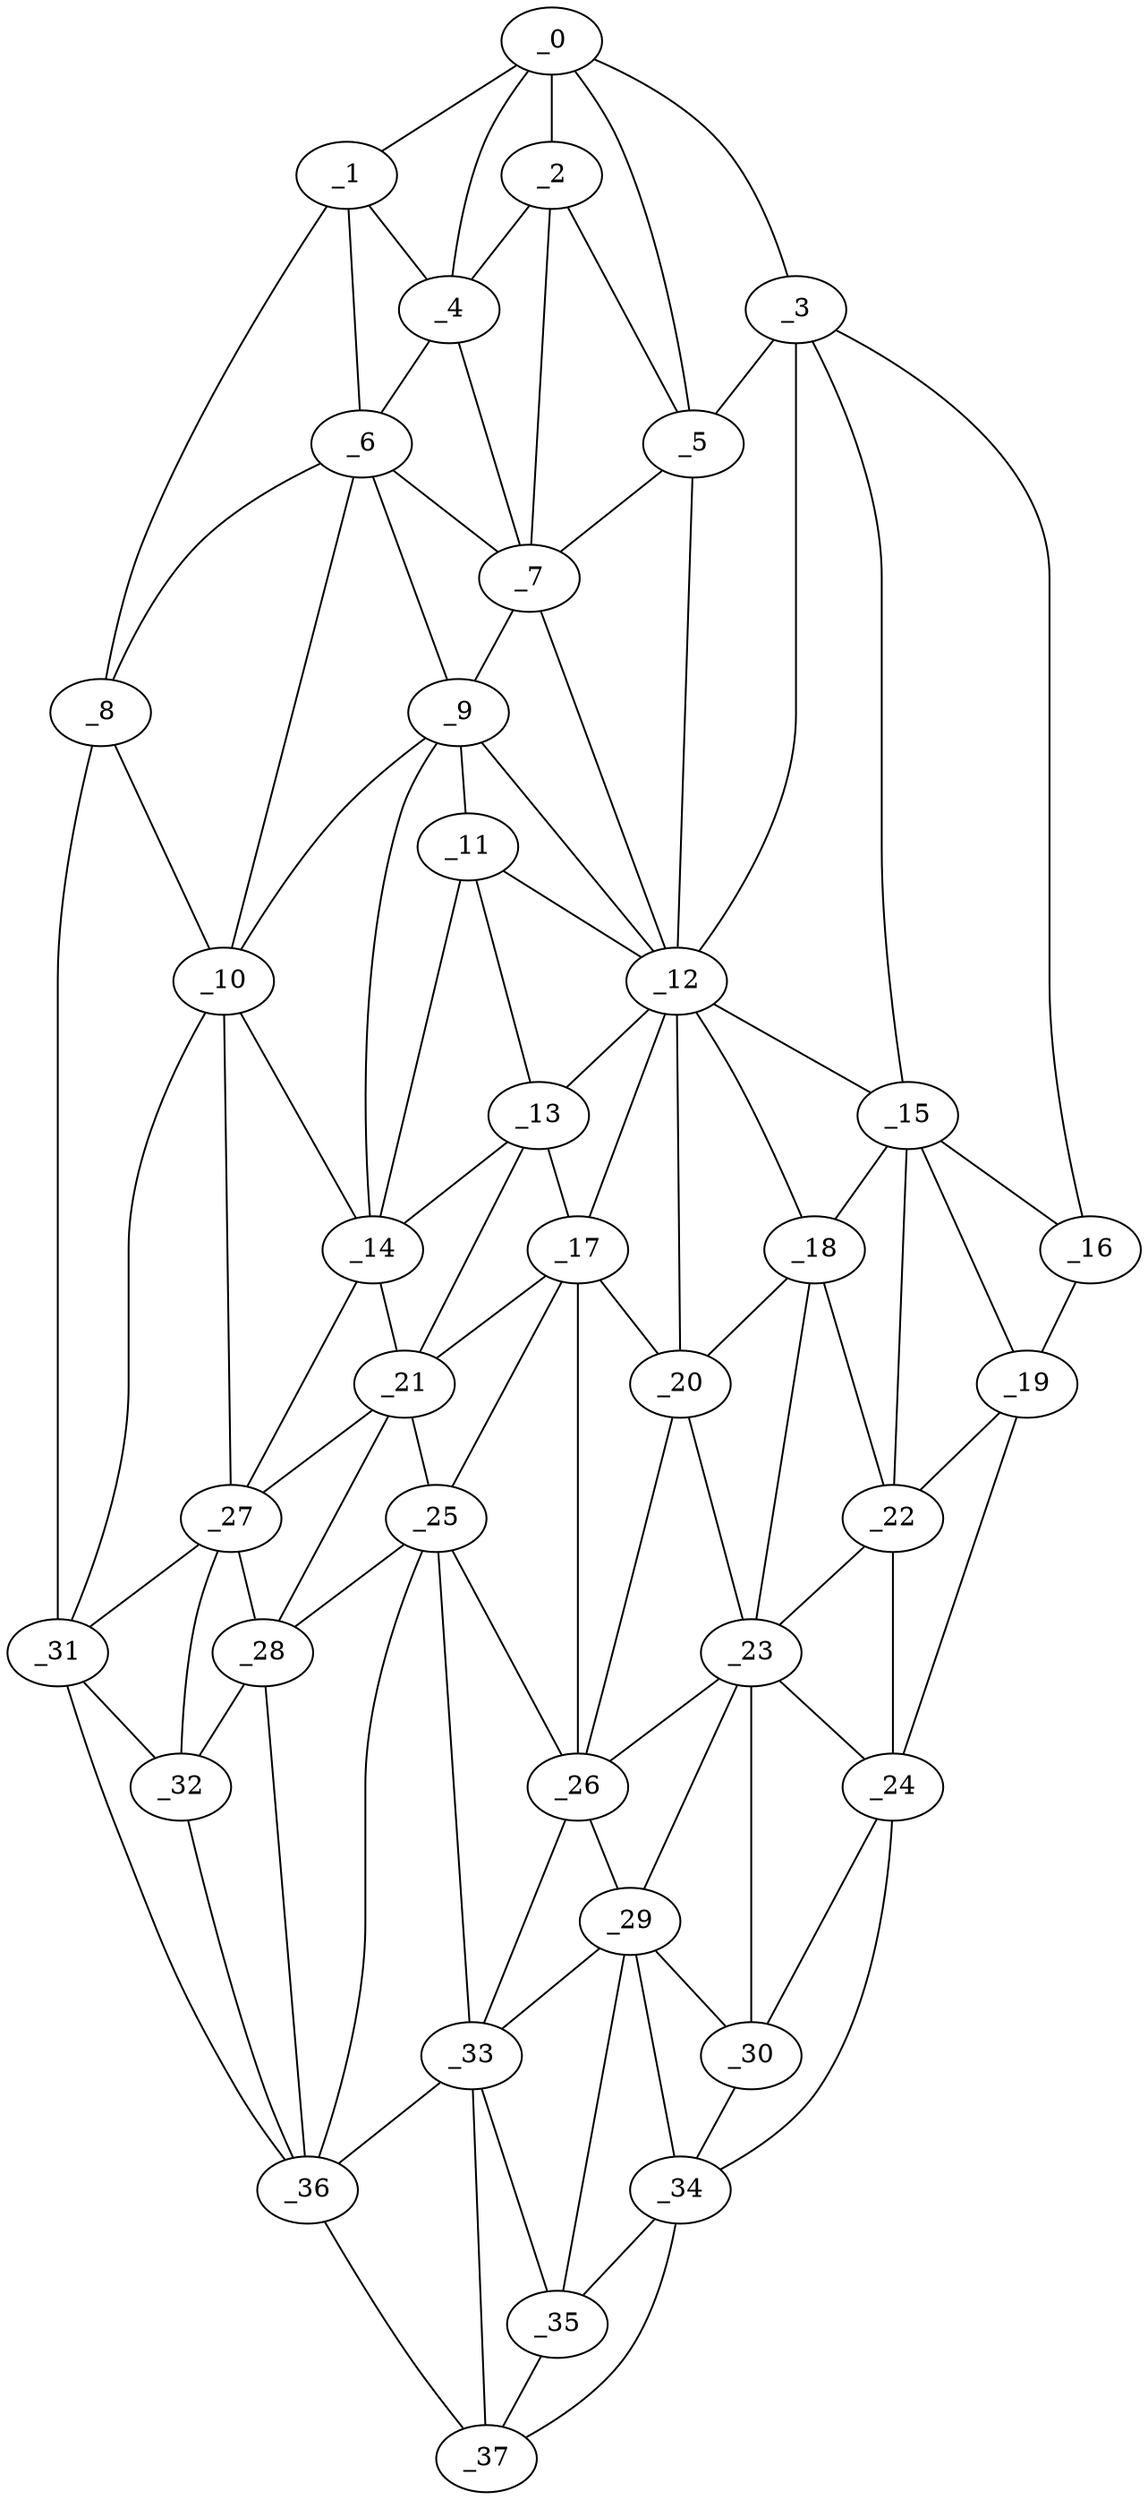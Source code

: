 graph "obj58__55.gxl" {
	_0	 [x=21,
		y=61];
	_1	 [x=26,
		y=14];
	_0 -- _1	 [valence=1];
	_2	 [x=26,
		y=62];
	_0 -- _2	 [valence=1];
	_3	 [x=28,
		y=95];
	_0 -- _3	 [valence=1];
	_4	 [x=30,
		y=44];
	_0 -- _4	 [valence=1];
	_5	 [x=33,
		y=72];
	_0 -- _5	 [valence=2];
	_1 -- _4	 [valence=2];
	_6	 [x=36,
		y=27];
	_1 -- _6	 [valence=1];
	_8	 [x=47,
		y=8];
	_1 -- _8	 [valence=1];
	_2 -- _4	 [valence=2];
	_2 -- _5	 [valence=2];
	_7	 [x=43,
		y=47];
	_2 -- _7	 [valence=1];
	_3 -- _5	 [valence=1];
	_12	 [x=66,
		y=71];
	_3 -- _12	 [valence=1];
	_15	 [x=72,
		y=97];
	_3 -- _15	 [valence=2];
	_16	 [x=72,
		y=105];
	_3 -- _16	 [valence=1];
	_4 -- _6	 [valence=2];
	_4 -- _7	 [valence=2];
	_5 -- _7	 [valence=2];
	_5 -- _12	 [valence=2];
	_6 -- _7	 [valence=1];
	_6 -- _8	 [valence=2];
	_9	 [x=47,
		y=46];
	_6 -- _9	 [valence=2];
	_10	 [x=58,
		y=16];
	_6 -- _10	 [valence=2];
	_7 -- _9	 [valence=2];
	_7 -- _12	 [valence=2];
	_8 -- _10	 [valence=2];
	_31	 [x=101,
		y=14];
	_8 -- _31	 [valence=1];
	_9 -- _10	 [valence=2];
	_11	 [x=63,
		y=48];
	_9 -- _11	 [valence=2];
	_9 -- _12	 [valence=2];
	_14	 [x=69,
		y=39];
	_9 -- _14	 [valence=2];
	_10 -- _14	 [valence=1];
	_27	 [x=93,
		y=27];
	_10 -- _27	 [valence=2];
	_10 -- _31	 [valence=1];
	_11 -- _12	 [valence=1];
	_13	 [x=68,
		y=48];
	_11 -- _13	 [valence=2];
	_11 -- _14	 [valence=1];
	_12 -- _13	 [valence=1];
	_12 -- _15	 [valence=2];
	_17	 [x=76,
		y=65];
	_12 -- _17	 [valence=2];
	_18	 [x=77,
		y=85];
	_12 -- _18	 [valence=2];
	_20	 [x=82,
		y=74];
	_12 -- _20	 [valence=1];
	_13 -- _14	 [valence=2];
	_13 -- _17	 [valence=2];
	_21	 [x=83,
		y=46];
	_13 -- _21	 [valence=2];
	_14 -- _21	 [valence=2];
	_14 -- _27	 [valence=2];
	_15 -- _16	 [valence=2];
	_15 -- _18	 [valence=1];
	_19	 [x=81,
		y=106];
	_15 -- _19	 [valence=2];
	_22	 [x=83,
		y=94];
	_15 -- _22	 [valence=1];
	_16 -- _19	 [valence=1];
	_17 -- _20	 [valence=2];
	_17 -- _21	 [valence=2];
	_25	 [x=91,
		y=52];
	_17 -- _25	 [valence=1];
	_26	 [x=91,
		y=71];
	_17 -- _26	 [valence=1];
	_18 -- _20	 [valence=2];
	_18 -- _22	 [valence=2];
	_23	 [x=87,
		y=90];
	_18 -- _23	 [valence=2];
	_19 -- _22	 [valence=2];
	_24	 [x=90,
		y=100];
	_19 -- _24	 [valence=1];
	_20 -- _23	 [valence=2];
	_20 -- _26	 [valence=2];
	_21 -- _25	 [valence=2];
	_21 -- _27	 [valence=2];
	_28	 [x=97,
		y=43];
	_21 -- _28	 [valence=2];
	_22 -- _23	 [valence=2];
	_22 -- _24	 [valence=2];
	_23 -- _24	 [valence=2];
	_23 -- _26	 [valence=1];
	_29	 [x=99,
		y=77];
	_23 -- _29	 [valence=2];
	_30	 [x=99,
		y=87];
	_23 -- _30	 [valence=2];
	_24 -- _30	 [valence=2];
	_34	 [x=109,
		y=82];
	_24 -- _34	 [valence=1];
	_25 -- _26	 [valence=2];
	_25 -- _28	 [valence=1];
	_33	 [x=104,
		y=67];
	_25 -- _33	 [valence=2];
	_36	 [x=116,
		y=51];
	_25 -- _36	 [valence=2];
	_26 -- _29	 [valence=2];
	_26 -- _33	 [valence=2];
	_27 -- _28	 [valence=2];
	_27 -- _31	 [valence=2];
	_32	 [x=101,
		y=37];
	_27 -- _32	 [valence=2];
	_28 -- _32	 [valence=2];
	_28 -- _36	 [valence=2];
	_29 -- _30	 [valence=2];
	_29 -- _33	 [valence=1];
	_29 -- _34	 [valence=1];
	_35	 [x=111,
		y=68];
	_29 -- _35	 [valence=2];
	_30 -- _34	 [valence=2];
	_31 -- _32	 [valence=2];
	_31 -- _36	 [valence=1];
	_32 -- _36	 [valence=2];
	_33 -- _35	 [valence=2];
	_33 -- _36	 [valence=1];
	_37	 [x=116,
		y=64];
	_33 -- _37	 [valence=2];
	_34 -- _35	 [valence=1];
	_34 -- _37	 [valence=1];
	_35 -- _37	 [valence=1];
	_36 -- _37	 [valence=1];
}
